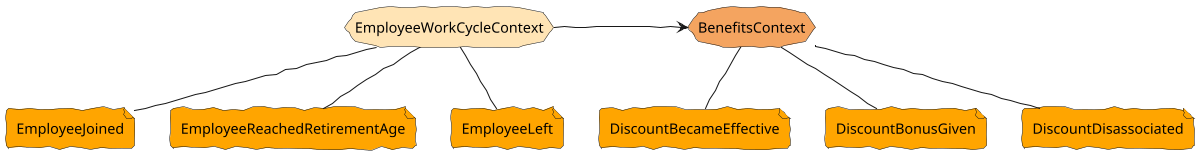 @startuml
skinparam defaultFontName Purisa
skinparam handwritten true
skinparam backgroundcolor transparent

scale 1200*4800

storage EmployeeWorkCycleContext #Moccasin
storage BenefitsContext #SandyBrown

file EmployeeJoined #Orange
file EmployeeReachedRetirementAge #Orange
file EmployeeLeft #Orange

file DiscountBecameEffective #Orange
file DiscountBonusGiven #Orange
file DiscountDisassociated #Orange

EmployeeWorkCycleContext -R--> BenefitsContext

EmployeeWorkCycleContext -D- EmployeeJoined
EmployeeWorkCycleContext -D- EmployeeReachedRetirementAge
EmployeeWorkCycleContext -D- EmployeeLeft

BenefitsContext -D- DiscountBecameEffective
BenefitsContext -D- DiscountBonusGiven
BenefitsContext -D- DiscountDisassociated

@enduml